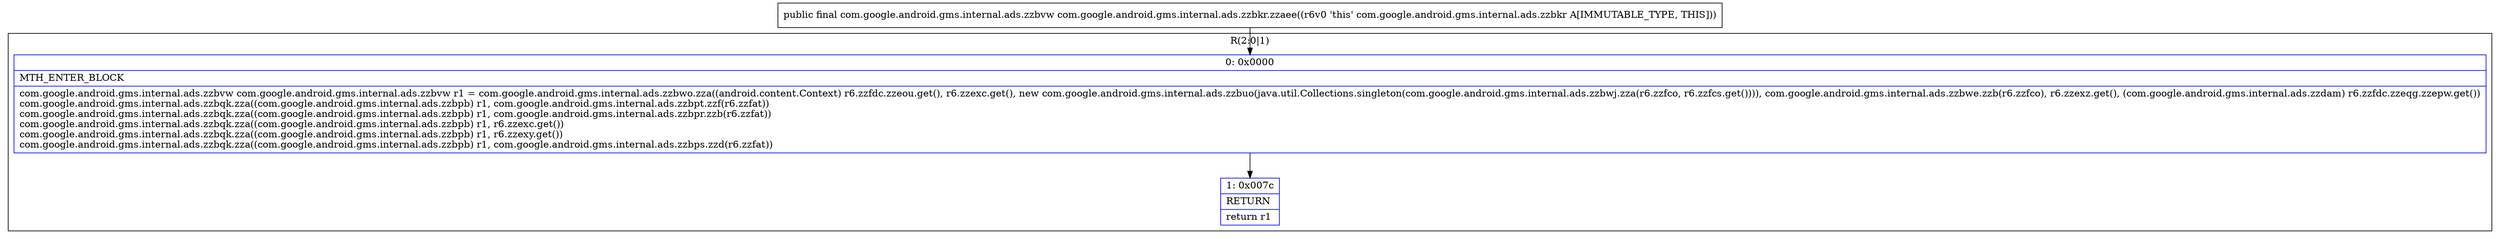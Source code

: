 digraph "CFG forcom.google.android.gms.internal.ads.zzbkr.zzaee()Lcom\/google\/android\/gms\/internal\/ads\/zzbvw;" {
subgraph cluster_Region_1541356923 {
label = "R(2:0|1)";
node [shape=record,color=blue];
Node_0 [shape=record,label="{0\:\ 0x0000|MTH_ENTER_BLOCK\l|com.google.android.gms.internal.ads.zzbvw com.google.android.gms.internal.ads.zzbvw r1 = com.google.android.gms.internal.ads.zzbwo.zza((android.content.Context) r6.zzfdc.zzeou.get(), r6.zzexc.get(), new com.google.android.gms.internal.ads.zzbuo(java.util.Collections.singleton(com.google.android.gms.internal.ads.zzbwj.zza(r6.zzfco, r6.zzfcs.get()))), com.google.android.gms.internal.ads.zzbwe.zzb(r6.zzfco), r6.zzexz.get(), (com.google.android.gms.internal.ads.zzdam) r6.zzfdc.zzeqg.zzepw.get())\lcom.google.android.gms.internal.ads.zzbqk.zza((com.google.android.gms.internal.ads.zzbpb) r1, com.google.android.gms.internal.ads.zzbpt.zzf(r6.zzfat))\lcom.google.android.gms.internal.ads.zzbqk.zza((com.google.android.gms.internal.ads.zzbpb) r1, com.google.android.gms.internal.ads.zzbpr.zzb(r6.zzfat))\lcom.google.android.gms.internal.ads.zzbqk.zza((com.google.android.gms.internal.ads.zzbpb) r1, r6.zzexc.get())\lcom.google.android.gms.internal.ads.zzbqk.zza((com.google.android.gms.internal.ads.zzbpb) r1, r6.zzexy.get())\lcom.google.android.gms.internal.ads.zzbqk.zza((com.google.android.gms.internal.ads.zzbpb) r1, com.google.android.gms.internal.ads.zzbps.zzd(r6.zzfat))\l}"];
Node_1 [shape=record,label="{1\:\ 0x007c|RETURN\l|return r1\l}"];
}
MethodNode[shape=record,label="{public final com.google.android.gms.internal.ads.zzbvw com.google.android.gms.internal.ads.zzbkr.zzaee((r6v0 'this' com.google.android.gms.internal.ads.zzbkr A[IMMUTABLE_TYPE, THIS])) }"];
MethodNode -> Node_0;
Node_0 -> Node_1;
}

